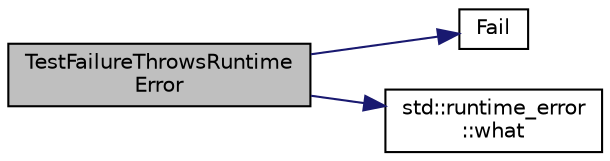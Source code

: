 digraph "TestFailureThrowsRuntimeError"
{
 // INTERACTIVE_SVG=YES
 // LATEX_PDF_SIZE
  bgcolor="transparent";
  edge [fontname="Helvetica",fontsize="10",labelfontname="Helvetica",labelfontsize="10"];
  node [fontname="Helvetica",fontsize="10",shape=record];
  rankdir="LR";
  Node1 [label="TestFailureThrowsRuntime\lError",height=0.2,width=0.4,color="black", fillcolor="grey75", style="filled", fontcolor="black",tooltip=" "];
  Node1 -> Node2 [color="midnightblue",fontsize="10",style="solid",fontname="Helvetica"];
  Node2 [label="Fail",height=0.2,width=0.4,color="black",URL="$d5/d03/gtest__throw__on__failure__ex__test_8cc.html#a78ecbe7682643ac0413d57d0b9f27fa6",tooltip=" "];
  Node1 -> Node3 [color="midnightblue",fontsize="10",style="solid",fontname="Helvetica"];
  Node3 [label="std::runtime_error\l::what",height=0.2,width=0.4,color="black",URL="/Users/shi-rongliu/html_book_20190607/cppreference-doxygen-web.tag.xml$cpp/error/exception/what.html#",tooltip=" "];
}
